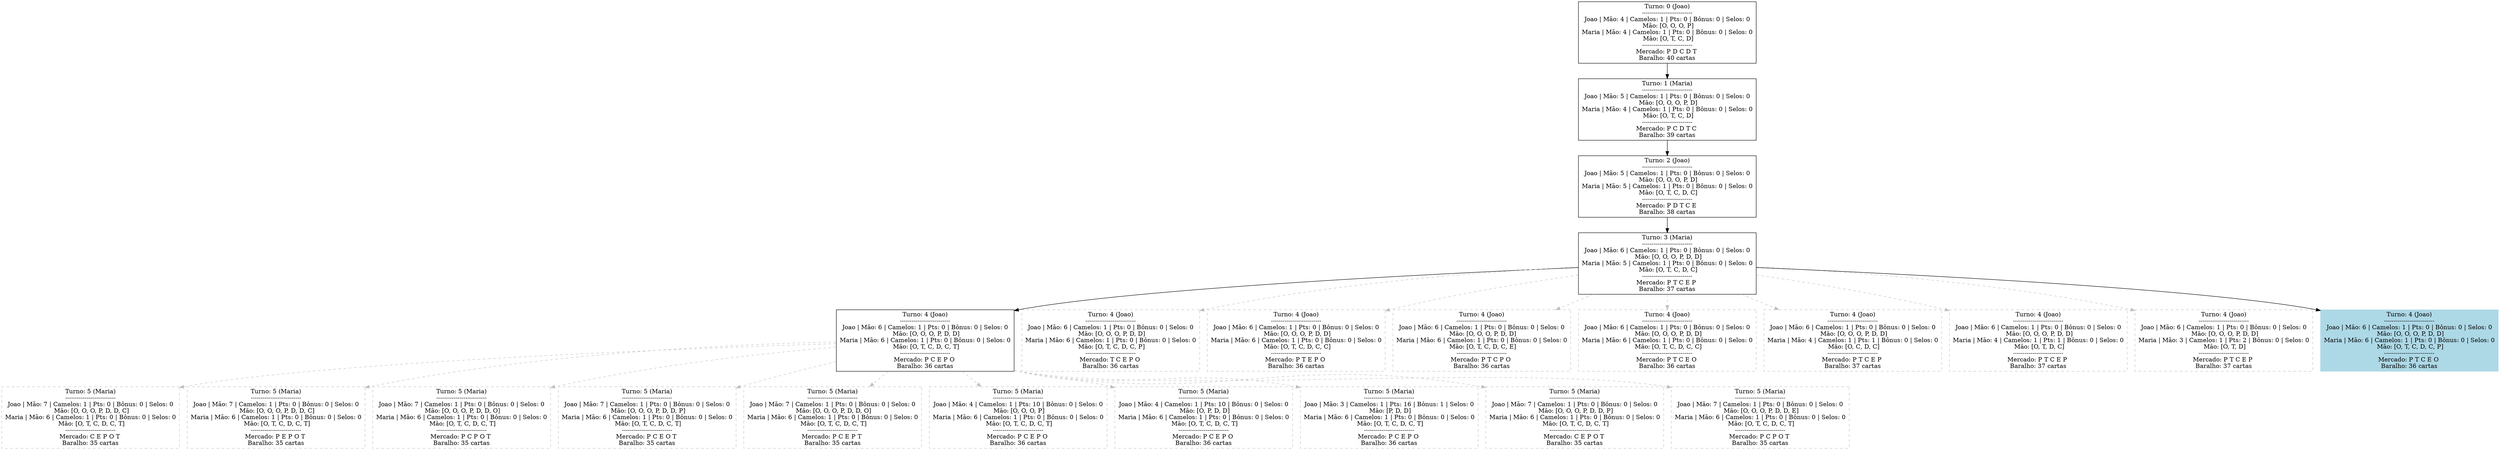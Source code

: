 digraph ArvoreDeEstados {
  node [shape=box];
  "0x1cf11ff0120" [label="Turno: 0 (Joao)\n--------------------------\nJoao | Mão: 4 | Camelos: 1 | Pts: 0 | Bônus: 0 | Selos: 0\n Mão: [O, O, O, P]\nMaria | Mão: 4 | Camelos: 1 | Pts: 0 | Bônus: 0 | Selos: 0\n Mão: [O, T, C, D]\n--------------------------\nMercado: P D C D T \nBaralho: 40 cartas"];
  "0x1cf11ff0120" -> "0x1cf11ff0d70";
  "0x1cf11ff0d70" [label="Turno: 1 (Maria)\n--------------------------\nJoao | Mão: 5 | Camelos: 1 | Pts: 0 | Bônus: 0 | Selos: 0\n Mão: [O, O, O, P, D]\nMaria | Mão: 4 | Camelos: 1 | Pts: 0 | Bônus: 0 | Selos: 0\n Mão: [O, T, C, D]\n--------------------------\nMercado: P C D T C \nBaralho: 39 cartas"];
  "0x1cf11ff0d70" -> "0x1cf11ff1a90";
  "0x1cf11ff1a90" [label="Turno: 2 (Joao)\n--------------------------\nJoao | Mão: 5 | Camelos: 1 | Pts: 0 | Bônus: 0 | Selos: 0\n Mão: [O, O, O, P, D]\nMaria | Mão: 5 | Camelos: 1 | Pts: 0 | Bônus: 0 | Selos: 0\n Mão: [O, T, C, D, C]\n--------------------------\nMercado: P D T C E \nBaralho: 38 cartas"];
  "0x1cf11ff1a90" -> "0x1cf11ff2d80";
  "0x1cf11ff2d80" [label="Turno: 3 (Maria)\n--------------------------\nJoao | Mão: 6 | Camelos: 1 | Pts: 0 | Bônus: 0 | Selos: 0\n Mão: [O, O, O, P, D, D]\nMaria | Mão: 5 | Camelos: 1 | Pts: 0 | Bônus: 0 | Selos: 0\n Mão: [O, T, C, D, C]\n--------------------------\nMercado: P T C E P \nBaralho: 37 cartas"];
  "0x1cf11ff2d80" -> "0x1cf11ff4460";
  "0x1cf11ff4460" [label="Turno: 4 (Joao)\n--------------------------\nJoao | Mão: 6 | Camelos: 1 | Pts: 0 | Bônus: 0 | Selos: 0\n Mão: [O, O, O, P, D, D]\nMaria | Mão: 6 | Camelos: 1 | Pts: 0 | Bônus: 0 | Selos: 0\n Mão: [O, T, C, D, C, T]\n--------------------------\nMercado: P C E P O \nBaralho: 36 cartas"];
  "0x1cf11ff4460" -> "0x1cf11ff7c00" [style=dashed, color=gray];
  "0x1cf11ff7c00" [label="Turno: 5 (Maria)\n--------------------------\nJoao | Mão: 7 | Camelos: 1 | Pts: 0 | Bônus: 0 | Selos: 0\n Mão: [O, O, O, P, D, D, C]\nMaria | Mão: 6 | Camelos: 1 | Pts: 0 | Bônus: 0 | Selos: 0\n Mão: [O, T, C, D, C, T]\n--------------------------\nMercado: C E P O T \nBaralho: 35 cartas", style=dashed, color=gray];
  "0x1cf11ff4460" -> "0x1cf11ff5c60" [style=dashed, color=gray];
  "0x1cf11ff5c60" [label="Turno: 5 (Maria)\n--------------------------\nJoao | Mão: 7 | Camelos: 1 | Pts: 0 | Bônus: 0 | Selos: 0\n Mão: [O, O, O, P, D, D, C]\nMaria | Mão: 6 | Camelos: 1 | Pts: 0 | Bônus: 0 | Selos: 0\n Mão: [O, T, C, D, C, T]\n--------------------------\nMercado: P E P O T \nBaralho: 35 cartas", style=dashed, color=gray];
  "0x1cf11ff4460" -> "0x1cf11ff7ec0" [style=dashed, color=gray];
  "0x1cf11ff7ec0" [label="Turno: 5 (Maria)\n--------------------------\nJoao | Mão: 7 | Camelos: 1 | Pts: 0 | Bônus: 0 | Selos: 0\n Mão: [O, O, O, P, D, D, O]\nMaria | Mão: 6 | Camelos: 1 | Pts: 0 | Bônus: 0 | Selos: 0\n Mão: [O, T, C, D, C, T]\n--------------------------\nMercado: P C P O T \nBaralho: 35 cartas", style=dashed, color=gray];
  "0x1cf11ff4460" -> "0x1cf11ff8060" [style=dashed, color=gray];
  "0x1cf11ff8060" [label="Turno: 5 (Maria)\n--------------------------\nJoao | Mão: 7 | Camelos: 1 | Pts: 0 | Bônus: 0 | Selos: 0\n Mão: [O, O, O, P, D, D, P]\nMaria | Mão: 6 | Camelos: 1 | Pts: 0 | Bônus: 0 | Selos: 0\n Mão: [O, T, C, D, C, T]\n--------------------------\nMercado: P C E O T \nBaralho: 35 cartas", style=dashed, color=gray];
  "0x1cf11ff4460" -> "0x1cf11ff8320" [style=dashed, color=gray];
  "0x1cf11ff8320" [label="Turno: 5 (Maria)\n--------------------------\nJoao | Mão: 7 | Camelos: 1 | Pts: 0 | Bônus: 0 | Selos: 0\n Mão: [O, O, O, P, D, D, O]\nMaria | Mão: 6 | Camelos: 1 | Pts: 0 | Bônus: 0 | Selos: 0\n Mão: [O, T, C, D, C, T]\n--------------------------\nMercado: P C E P T \nBaralho: 35 cartas", style=dashed, color=gray];
  "0x1cf11ff4460" -> "0x1cf11ff8df0" [style=dashed, color=gray];
  "0x1cf11ff8df0" [label="Turno: 5 (Maria)\n--------------------------\nJoao | Mão: 4 | Camelos: 1 | Pts: 10 | Bônus: 0 | Selos: 0\n Mão: [O, O, O, P]\nMaria | Mão: 6 | Camelos: 1 | Pts: 0 | Bônus: 0 | Selos: 0\n Mão: [O, T, C, D, C, T]\n--------------------------\nMercado: P C E P O \nBaralho: 36 cartas", style=dashed, color=gray];
  "0x1cf11ff4460" -> "0x1cf11ff8f90" [style=dashed, color=gray];
  "0x1cf11ff8f90" [label="Turno: 5 (Maria)\n--------------------------\nJoao | Mão: 4 | Camelos: 1 | Pts: 10 | Bônus: 0 | Selos: 0\n Mão: [O, P, D, D]\nMaria | Mão: 6 | Camelos: 1 | Pts: 0 | Bônus: 0 | Selos: 0\n Mão: [O, T, C, D, C, T]\n--------------------------\nMercado: P C E P O \nBaralho: 36 cartas", style=dashed, color=gray];
  "0x1cf11ff4460" -> "0x1cf11ffa140" [style=dashed, color=gray];
  "0x1cf11ffa140" [label="Turno: 5 (Maria)\n--------------------------\nJoao | Mão: 3 | Camelos: 1 | Pts: 16 | Bônus: 1 | Selos: 0\n Mão: [P, D, D]\nMaria | Mão: 6 | Camelos: 1 | Pts: 0 | Bônus: 0 | Selos: 0\n Mão: [O, T, C, D, C, T]\n--------------------------\nMercado: P C E P O \nBaralho: 36 cartas", style=dashed, color=gray];
  "0x1cf11ff4460" -> "0x1cf11ff7070" [style=dashed, color=gray];
  "0x1cf11ff7070" [label="Turno: 5 (Maria)\n--------------------------\nJoao | Mão: 7 | Camelos: 1 | Pts: 0 | Bônus: 0 | Selos: 0\n Mão: [O, O, O, P, D, D, P]\nMaria | Mão: 6 | Camelos: 1 | Pts: 0 | Bônus: 0 | Selos: 0\n Mão: [O, T, C, D, C, T]\n--------------------------\nMercado: C E P O T \nBaralho: 35 cartas", style=dashed, color=gray];
  "0x1cf11ff4460" -> "0x1cf11ff7210" [style=dashed, color=gray];
  "0x1cf11ff7210" [label="Turno: 5 (Maria)\n--------------------------\nJoao | Mão: 7 | Camelos: 1 | Pts: 0 | Bônus: 0 | Selos: 0\n Mão: [O, O, O, P, D, D, E]\nMaria | Mão: 6 | Camelos: 1 | Pts: 0 | Bônus: 0 | Selos: 0\n Mão: [O, T, C, D, C, T]\n--------------------------\nMercado: P C P O T \nBaralho: 35 cartas", style=dashed, color=gray];
  "0x1cf11ff2d80" -> "0x1cf11ff5610" [style=dashed, color=gray];
  "0x1cf11ff5610" [label="Turno: 4 (Joao)\n--------------------------\nJoao | Mão: 6 | Camelos: 1 | Pts: 0 | Bônus: 0 | Selos: 0\n Mão: [O, O, O, P, D, D]\nMaria | Mão: 6 | Camelos: 1 | Pts: 0 | Bônus: 0 | Selos: 0\n Mão: [O, T, C, D, C, P]\n--------------------------\nMercado: T C E P O \nBaralho: 36 cartas", style=dashed, color=gray];
  "0x1cf11ff2d80" -> "0x1cf11fc7310" [style=dashed, color=gray];
  "0x1cf11fc7310" [label="Turno: 4 (Joao)\n--------------------------\nJoao | Mão: 6 | Camelos: 1 | Pts: 0 | Bônus: 0 | Selos: 0\n Mão: [O, O, O, P, D, D]\nMaria | Mão: 6 | Camelos: 1 | Pts: 0 | Bônus: 0 | Selos: 0\n Mão: [O, T, C, D, C, C]\n--------------------------\nMercado: P T E P O \nBaralho: 36 cartas", style=dashed, color=gray];
  "0x1cf11ff2d80" -> "0x1cf11fff820" [style=dashed, color=gray];
  "0x1cf11fff820" [label="Turno: 4 (Joao)\n--------------------------\nJoao | Mão: 6 | Camelos: 1 | Pts: 0 | Bônus: 0 | Selos: 0\n Mão: [O, O, O, P, D, D]\nMaria | Mão: 6 | Camelos: 1 | Pts: 0 | Bônus: 0 | Selos: 0\n Mão: [O, T, C, D, C, E]\n--------------------------\nMercado: P T C P O \nBaralho: 36 cartas", style=dashed, color=gray];
  "0x1cf11ff2d80" -> "0x1cf11fff340" [style=dashed, color=gray];
  "0x1cf11fff340" [label="Turno: 4 (Joao)\n--------------------------\nJoao | Mão: 6 | Camelos: 1 | Pts: 0 | Bônus: 0 | Selos: 0\n Mão: [O, O, O, P, D, D]\nMaria | Mão: 6 | Camelos: 1 | Pts: 0 | Bônus: 0 | Selos: 0\n Mão: [O, T, C, D, C, C]\n--------------------------\nMercado: P T C E O \nBaralho: 36 cartas", style=dashed, color=gray];
  "0x1cf11ff2d80" -> "0x1cf11fff1a0" [style=dashed, color=gray];
  "0x1cf11fff1a0" [label="Turno: 4 (Joao)\n--------------------------\nJoao | Mão: 6 | Camelos: 1 | Pts: 0 | Bônus: 0 | Selos: 0\n Mão: [O, O, O, P, D, D]\nMaria | Mão: 4 | Camelos: 1 | Pts: 1 | Bônus: 0 | Selos: 0\n Mão: [O, C, D, C]\n--------------------------\nMercado: P T C E P \nBaralho: 37 cartas", style=dashed, color=gray];
  "0x1cf11ff2d80" -> "0x1cf11fff000" [style=dashed, color=gray];
  "0x1cf11fff000" [label="Turno: 4 (Joao)\n--------------------------\nJoao | Mão: 6 | Camelos: 1 | Pts: 0 | Bônus: 0 | Selos: 0\n Mão: [O, O, O, P, D, D]\nMaria | Mão: 4 | Camelos: 1 | Pts: 1 | Bônus: 0 | Selos: 0\n Mão: [O, T, D, C]\n--------------------------\nMercado: P T C E P \nBaralho: 37 cartas", style=dashed, color=gray];
  "0x1cf11ff2d80" -> "0x1cf11fff9c0" [style=dashed, color=gray];
  "0x1cf11fff9c0" [label="Turno: 4 (Joao)\n--------------------------\nJoao | Mão: 6 | Camelos: 1 | Pts: 0 | Bônus: 0 | Selos: 0\n Mão: [O, O, O, P, D, D]\nMaria | Mão: 3 | Camelos: 1 | Pts: 2 | Bônus: 0 | Selos: 0\n Mão: [O, T, D]\n--------------------------\nMercado: P T C E P \nBaralho: 37 cartas", style=dashed, color=gray];
  "0x1cf11ff2d80" -> "0x1cf11fff4e0";
  "0x1cf11fff4e0" [label="Turno: 4 (Joao)\n--------------------------\nJoao | Mão: 6 | Camelos: 1 | Pts: 0 | Bônus: 0 | Selos: 0\n Mão: [O, O, O, P, D, D]\nMaria | Mão: 6 | Camelos: 1 | Pts: 0 | Bônus: 0 | Selos: 0\n Mão: [O, T, C, D, C, P]\n--------------------------\nMercado: P T C E O \nBaralho: 36 cartas", style=filled, color=lightblue];
}
